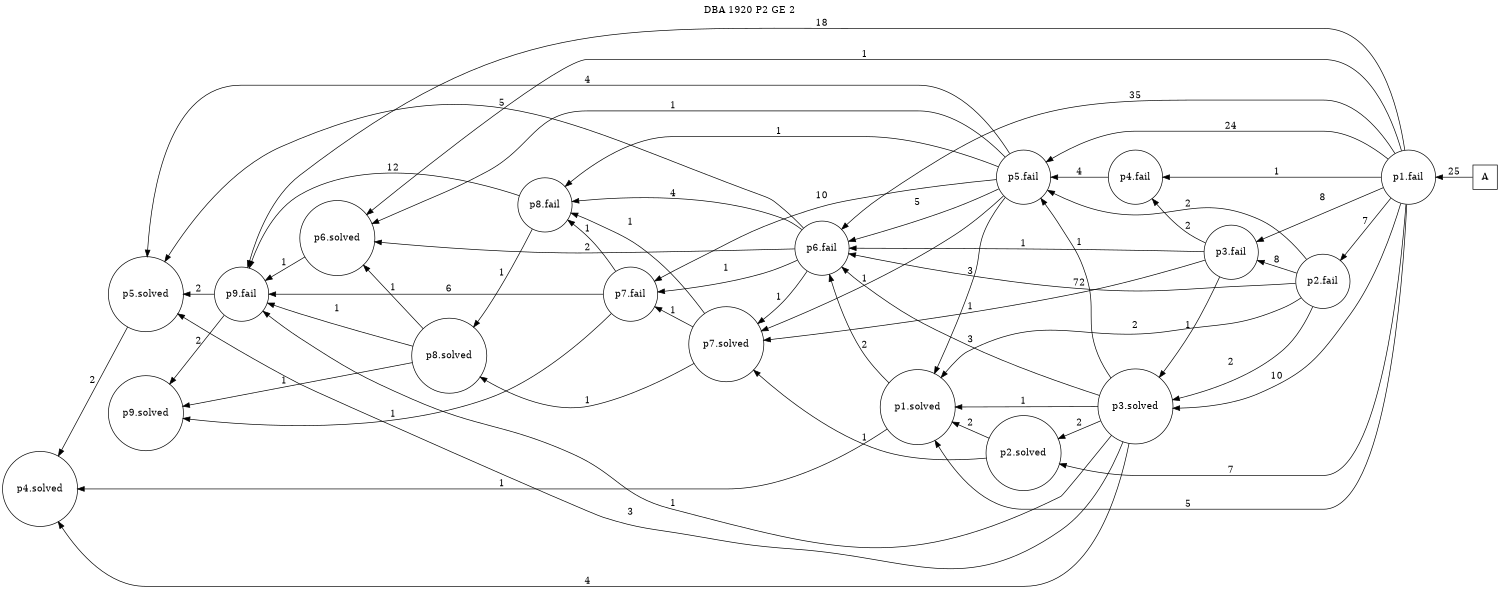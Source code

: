 digraph DBA_1920_P2_GE_2 {
labelloc="tl"
label= " DBA 1920 P2 GE 2 "
rankdir="RL";
graph [ size=" 10 , 10 !"]

"A" [shape="square" label="A"]
"p1.fail" [shape="circle" label="p1.fail"]
"p2.fail" [shape="circle" label="p2.fail"]
"p3.fail" [shape="circle" label="p3.fail"]
"p4.fail" [shape="circle" label="p4.fail"]
"p5.fail" [shape="circle" label="p5.fail"]
"p6.fail" [shape="circle" label="p6.fail"]
"p7.fail" [shape="circle" label="p7.fail"]
"p8.fail" [shape="circle" label="p8.fail"]
"p9.fail" [shape="circle" label="p9.fail"]
"p5.solved" [shape="circle" label="p5.solved"]
"p4.solved" [shape="circle" label="p4.solved"]
"p3.solved" [shape="circle" label="p3.solved"]
"p2.solved" [shape="circle" label="p2.solved"]
"p1.solved" [shape="circle" label="p1.solved"]
"p7.solved" [shape="circle" label="p7.solved"]
"p6.solved" [shape="circle" label="p6.solved"]
"p8.solved" [shape="circle" label="p8.solved"]
"p9.solved" [shape="circle" label="p9.solved"]
"A" -> "p1.fail" [ label=25]
"p1.fail" -> "p2.fail" [ label=7]
"p1.fail" -> "p3.fail" [ label=8]
"p1.fail" -> "p4.fail" [ label=1]
"p1.fail" -> "p5.fail" [ label=24]
"p1.fail" -> "p6.fail" [ label=35]
"p1.fail" -> "p9.fail" [ label=18]
"p1.fail" -> "p3.solved" [ label=10]
"p1.fail" -> "p2.solved" [ label=7]
"p1.fail" -> "p1.solved" [ label=5]
"p1.fail" -> "p6.solved" [ label=1]
"p2.fail" -> "p3.fail" [ label=8]
"p2.fail" -> "p5.fail" [ label=2]
"p2.fail" -> "p6.fail" [ label=72]
"p2.fail" -> "p3.solved" [ label=2]
"p2.fail" -> "p1.solved" [ label=2]
"p3.fail" -> "p4.fail" [ label=2]
"p3.fail" -> "p6.fail" [ label=1]
"p3.fail" -> "p3.solved" [ label=1]
"p3.fail" -> "p7.solved" [ label=1]
"p4.fail" -> "p5.fail" [ label=4]
"p5.fail" -> "p6.fail" [ label=5]
"p5.fail" -> "p7.fail" [ label=10]
"p5.fail" -> "p8.fail" [ label=1]
"p5.fail" -> "p5.solved" [ label=4]
"p5.fail" -> "p1.solved" [ label=3]
"p5.fail" -> "p7.solved" [ label=1]
"p5.fail" -> "p6.solved" [ label=1]
"p6.fail" -> "p7.fail" [ label=1]
"p6.fail" -> "p8.fail" [ label=4]
"p6.fail" -> "p5.solved" [ label=5]
"p6.fail" -> "p7.solved" [ label=1]
"p6.fail" -> "p6.solved" [ label=2]
"p7.fail" -> "p8.fail" [ label=1]
"p7.fail" -> "p9.fail" [ label=6]
"p7.fail" -> "p9.solved" [ label=1]
"p8.fail" -> "p9.fail" [ label=12]
"p8.fail" -> "p8.solved" [ label=1]
"p9.fail" -> "p5.solved" [ label=2]
"p9.fail" -> "p9.solved" [ label=2]
"p5.solved" -> "p4.solved" [ label=2]
"p3.solved" -> "p5.fail" [ label=1]
"p3.solved" -> "p6.fail" [ label=3]
"p3.solved" -> "p9.fail" [ label=1]
"p3.solved" -> "p5.solved" [ label=3]
"p3.solved" -> "p4.solved" [ label=4]
"p3.solved" -> "p2.solved" [ label=2]
"p3.solved" -> "p1.solved" [ label=1]
"p2.solved" -> "p1.solved" [ label=2]
"p2.solved" -> "p7.solved" [ label=1]
"p1.solved" -> "p6.fail" [ label=2]
"p1.solved" -> "p4.solved" [ label=1]
"p7.solved" -> "p7.fail" [ label=1]
"p7.solved" -> "p8.fail" [ label=1]
"p7.solved" -> "p8.solved" [ label=1]
"p6.solved" -> "p9.fail" [ label=1]
"p8.solved" -> "p9.fail" [ label=1]
"p8.solved" -> "p6.solved" [ label=1]
"p8.solved" -> "p9.solved" [ label=1]
}
